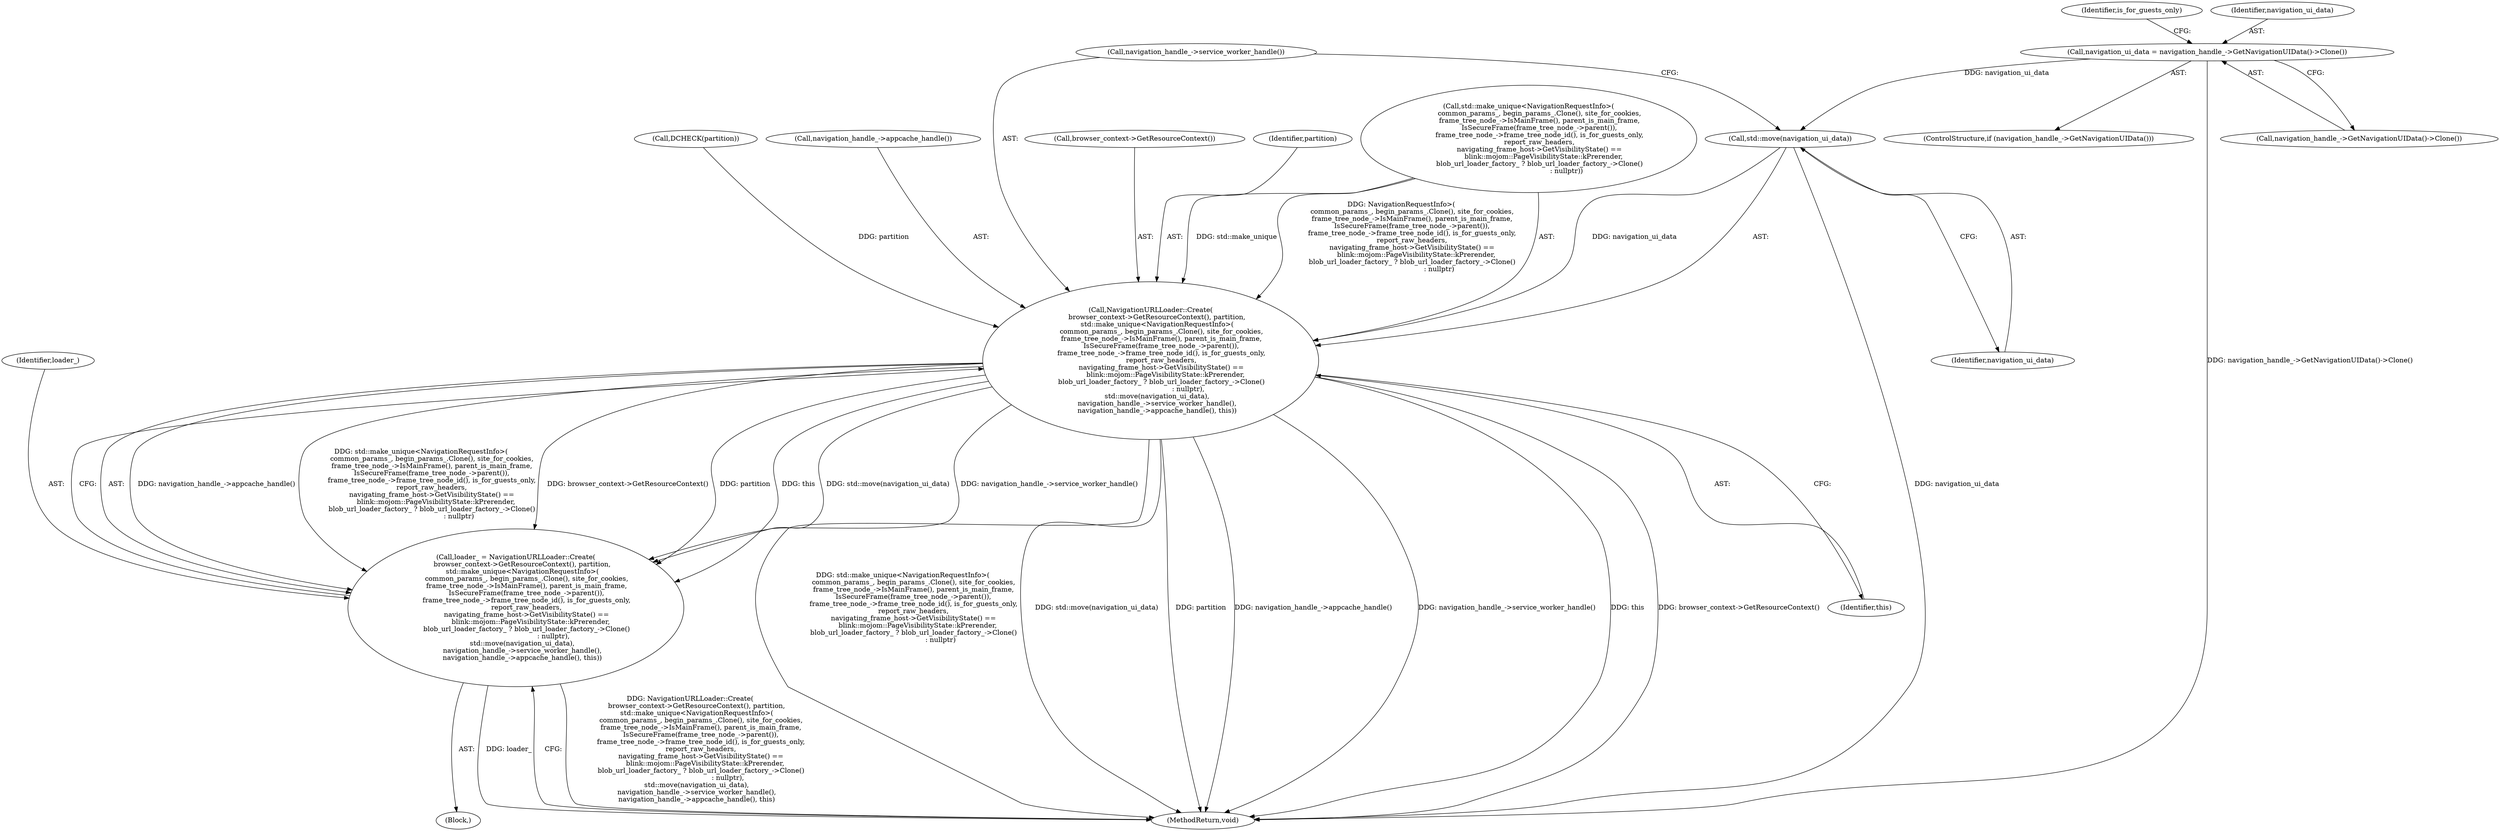 digraph "0_Chrome_07fbae50670ea44e35e1d554db1bbece7fe3711f@API" {
"1000370" [label="(Call,std::move(navigation_ui_data))"];
"1000314" [label="(Call,navigation_ui_data = navigation_handle_->GetNavigationUIData()->Clone())"];
"1000336" [label="(Call,NavigationURLLoader::Create(\n      browser_context->GetResourceContext(), partition,\n      std::make_unique<NavigationRequestInfo>(\n          common_params_, begin_params_.Clone(), site_for_cookies,\n          frame_tree_node_->IsMainFrame(), parent_is_main_frame,\n          IsSecureFrame(frame_tree_node_->parent()),\n          frame_tree_node_->frame_tree_node_id(), is_for_guests_only,\n          report_raw_headers,\n          navigating_frame_host->GetVisibilityState() ==\n              blink::mojom::PageVisibilityState::kPrerender,\n          blob_url_loader_factory_ ? blob_url_loader_factory_->Clone()\n                                   : nullptr),\n      std::move(navigation_ui_data),\n      navigation_handle_->service_worker_handle(),\n      navigation_handle_->appcache_handle(), this))"];
"1000334" [label="(Call,loader_ = NavigationURLLoader::Create(\n      browser_context->GetResourceContext(), partition,\n      std::make_unique<NavigationRequestInfo>(\n          common_params_, begin_params_.Clone(), site_for_cookies,\n          frame_tree_node_->IsMainFrame(), parent_is_main_frame,\n          IsSecureFrame(frame_tree_node_->parent()),\n          frame_tree_node_->frame_tree_node_id(), is_for_guests_only,\n          report_raw_headers,\n          navigating_frame_host->GetVisibilityState() ==\n              blink::mojom::PageVisibilityState::kPrerender,\n          blob_url_loader_factory_ ? blob_url_loader_factory_->Clone()\n                                   : nullptr),\n      std::move(navigation_ui_data),\n      navigation_handle_->service_worker_handle(),\n      navigation_handle_->appcache_handle(), this))"];
"1000339" [label="(Call,std::make_unique<NavigationRequestInfo>(\n          common_params_, begin_params_.Clone(), site_for_cookies,\n          frame_tree_node_->IsMainFrame(), parent_is_main_frame,\n          IsSecureFrame(frame_tree_node_->parent()),\n          frame_tree_node_->frame_tree_node_id(), is_for_guests_only,\n          report_raw_headers,\n          navigating_frame_host->GetVisibilityState() ==\n              blink::mojom::PageVisibilityState::kPrerender,\n          blob_url_loader_factory_ ? blob_url_loader_factory_->Clone()\n                                   : nullptr))"];
"1000319" [label="(Identifier,is_for_guests_only)"];
"1000316" [label="(Call,navigation_handle_->GetNavigationUIData()->Clone())"];
"1000334" [label="(Call,loader_ = NavigationURLLoader::Create(\n      browser_context->GetResourceContext(), partition,\n      std::make_unique<NavigationRequestInfo>(\n          common_params_, begin_params_.Clone(), site_for_cookies,\n          frame_tree_node_->IsMainFrame(), parent_is_main_frame,\n          IsSecureFrame(frame_tree_node_->parent()),\n          frame_tree_node_->frame_tree_node_id(), is_for_guests_only,\n          report_raw_headers,\n          navigating_frame_host->GetVisibilityState() ==\n              blink::mojom::PageVisibilityState::kPrerender,\n          blob_url_loader_factory_ ? blob_url_loader_factory_->Clone()\n                                   : nullptr),\n      std::move(navigation_ui_data),\n      navigation_handle_->service_worker_handle(),\n      navigation_handle_->appcache_handle(), this))"];
"1000374" [label="(Identifier,this)"];
"1000372" [label="(Call,navigation_handle_->service_worker_handle())"];
"1000197" [label="(Call,DCHECK(partition))"];
"1000370" [label="(Call,std::move(navigation_ui_data))"];
"1000312" [label="(ControlStructure,if (navigation_handle_->GetNavigationUIData()))"];
"1000314" [label="(Call,navigation_ui_data = navigation_handle_->GetNavigationUIData()->Clone())"];
"1000107" [label="(Block,)"];
"1000375" [label="(MethodReturn,void)"];
"1000336" [label="(Call,NavigationURLLoader::Create(\n      browser_context->GetResourceContext(), partition,\n      std::make_unique<NavigationRequestInfo>(\n          common_params_, begin_params_.Clone(), site_for_cookies,\n          frame_tree_node_->IsMainFrame(), parent_is_main_frame,\n          IsSecureFrame(frame_tree_node_->parent()),\n          frame_tree_node_->frame_tree_node_id(), is_for_guests_only,\n          report_raw_headers,\n          navigating_frame_host->GetVisibilityState() ==\n              blink::mojom::PageVisibilityState::kPrerender,\n          blob_url_loader_factory_ ? blob_url_loader_factory_->Clone()\n                                   : nullptr),\n      std::move(navigation_ui_data),\n      navigation_handle_->service_worker_handle(),\n      navigation_handle_->appcache_handle(), this))"];
"1000373" [label="(Call,navigation_handle_->appcache_handle())"];
"1000337" [label="(Call,browser_context->GetResourceContext())"];
"1000371" [label="(Identifier,navigation_ui_data)"];
"1000335" [label="(Identifier,loader_)"];
"1000315" [label="(Identifier,navigation_ui_data)"];
"1000338" [label="(Identifier,partition)"];
"1000370" -> "1000336"  [label="AST: "];
"1000370" -> "1000371"  [label="CFG: "];
"1000371" -> "1000370"  [label="AST: "];
"1000372" -> "1000370"  [label="CFG: "];
"1000370" -> "1000375"  [label="DDG: navigation_ui_data"];
"1000370" -> "1000336"  [label="DDG: navigation_ui_data"];
"1000314" -> "1000370"  [label="DDG: navigation_ui_data"];
"1000314" -> "1000312"  [label="AST: "];
"1000314" -> "1000316"  [label="CFG: "];
"1000315" -> "1000314"  [label="AST: "];
"1000316" -> "1000314"  [label="AST: "];
"1000319" -> "1000314"  [label="CFG: "];
"1000314" -> "1000375"  [label="DDG: navigation_handle_->GetNavigationUIData()->Clone()"];
"1000336" -> "1000334"  [label="AST: "];
"1000336" -> "1000374"  [label="CFG: "];
"1000337" -> "1000336"  [label="AST: "];
"1000338" -> "1000336"  [label="AST: "];
"1000339" -> "1000336"  [label="AST: "];
"1000372" -> "1000336"  [label="AST: "];
"1000373" -> "1000336"  [label="AST: "];
"1000374" -> "1000336"  [label="AST: "];
"1000334" -> "1000336"  [label="CFG: "];
"1000336" -> "1000375"  [label="DDG: std::make_unique<NavigationRequestInfo>(\n          common_params_, begin_params_.Clone(), site_for_cookies,\n          frame_tree_node_->IsMainFrame(), parent_is_main_frame,\n          IsSecureFrame(frame_tree_node_->parent()),\n          frame_tree_node_->frame_tree_node_id(), is_for_guests_only,\n          report_raw_headers,\n          navigating_frame_host->GetVisibilityState() ==\n              blink::mojom::PageVisibilityState::kPrerender,\n          blob_url_loader_factory_ ? blob_url_loader_factory_->Clone()\n                                   : nullptr)"];
"1000336" -> "1000375"  [label="DDG: std::move(navigation_ui_data)"];
"1000336" -> "1000375"  [label="DDG: partition"];
"1000336" -> "1000375"  [label="DDG: navigation_handle_->appcache_handle()"];
"1000336" -> "1000375"  [label="DDG: navigation_handle_->service_worker_handle()"];
"1000336" -> "1000375"  [label="DDG: this"];
"1000336" -> "1000375"  [label="DDG: browser_context->GetResourceContext()"];
"1000336" -> "1000334"  [label="DDG: navigation_handle_->appcache_handle()"];
"1000336" -> "1000334"  [label="DDG: std::make_unique<NavigationRequestInfo>(\n          common_params_, begin_params_.Clone(), site_for_cookies,\n          frame_tree_node_->IsMainFrame(), parent_is_main_frame,\n          IsSecureFrame(frame_tree_node_->parent()),\n          frame_tree_node_->frame_tree_node_id(), is_for_guests_only,\n          report_raw_headers,\n          navigating_frame_host->GetVisibilityState() ==\n              blink::mojom::PageVisibilityState::kPrerender,\n          blob_url_loader_factory_ ? blob_url_loader_factory_->Clone()\n                                   : nullptr)"];
"1000336" -> "1000334"  [label="DDG: browser_context->GetResourceContext()"];
"1000336" -> "1000334"  [label="DDG: partition"];
"1000336" -> "1000334"  [label="DDG: this"];
"1000336" -> "1000334"  [label="DDG: std::move(navigation_ui_data)"];
"1000336" -> "1000334"  [label="DDG: navigation_handle_->service_worker_handle()"];
"1000197" -> "1000336"  [label="DDG: partition"];
"1000339" -> "1000336"  [label="DDG: std::make_unique"];
"1000339" -> "1000336"  [label="DDG: NavigationRequestInfo>(\n          common_params_, begin_params_.Clone(), site_for_cookies,\n          frame_tree_node_->IsMainFrame(), parent_is_main_frame,\n          IsSecureFrame(frame_tree_node_->parent()),\n          frame_tree_node_->frame_tree_node_id(), is_for_guests_only,\n          report_raw_headers,\n          navigating_frame_host->GetVisibilityState() ==\n              blink::mojom::PageVisibilityState::kPrerender,\n          blob_url_loader_factory_ ? blob_url_loader_factory_->Clone()\n                                   : nullptr)"];
"1000334" -> "1000107"  [label="AST: "];
"1000335" -> "1000334"  [label="AST: "];
"1000375" -> "1000334"  [label="CFG: "];
"1000334" -> "1000375"  [label="DDG: NavigationURLLoader::Create(\n      browser_context->GetResourceContext(), partition,\n      std::make_unique<NavigationRequestInfo>(\n          common_params_, begin_params_.Clone(), site_for_cookies,\n          frame_tree_node_->IsMainFrame(), parent_is_main_frame,\n          IsSecureFrame(frame_tree_node_->parent()),\n          frame_tree_node_->frame_tree_node_id(), is_for_guests_only,\n          report_raw_headers,\n          navigating_frame_host->GetVisibilityState() ==\n              blink::mojom::PageVisibilityState::kPrerender,\n          blob_url_loader_factory_ ? blob_url_loader_factory_->Clone()\n                                   : nullptr),\n      std::move(navigation_ui_data),\n      navigation_handle_->service_worker_handle(),\n      navigation_handle_->appcache_handle(), this)"];
"1000334" -> "1000375"  [label="DDG: loader_"];
}
